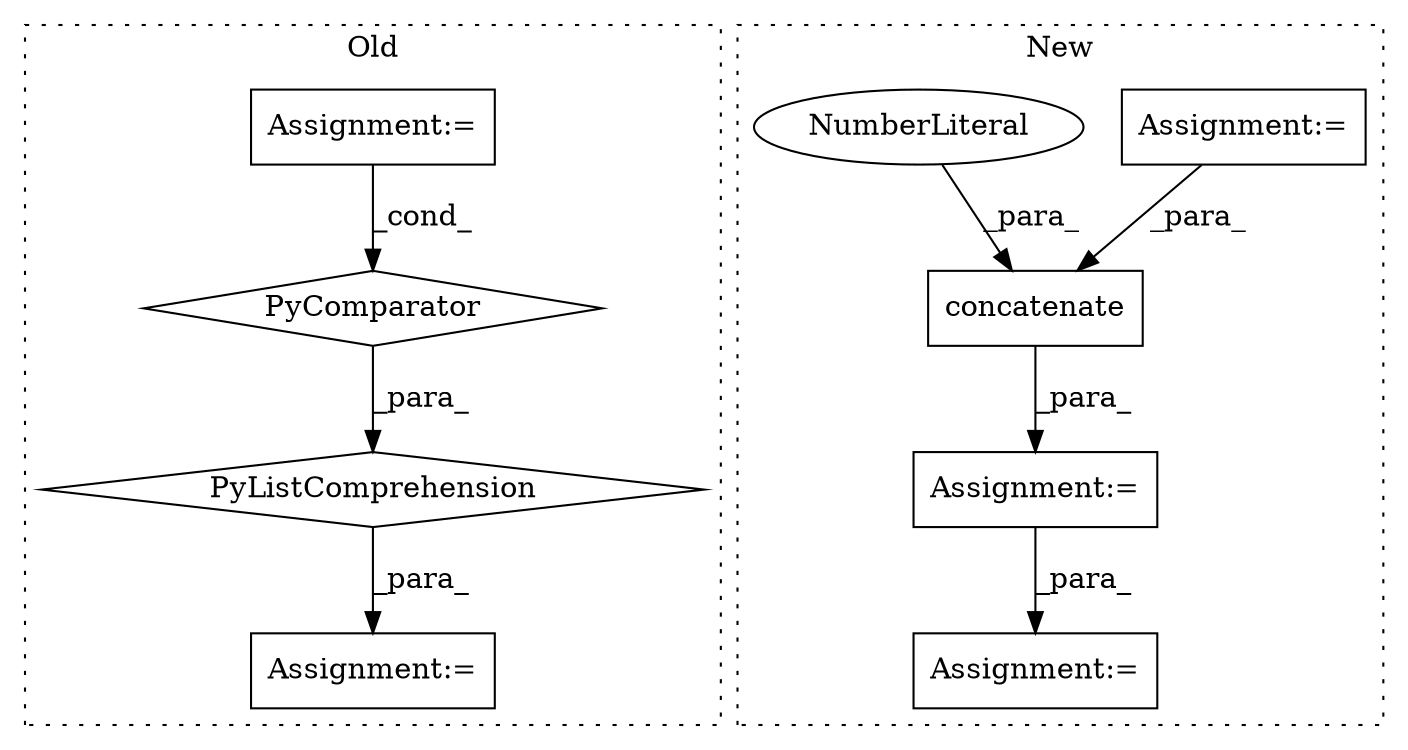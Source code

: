 digraph G {
subgraph cluster0 {
1 [label="PyComparator" a="113" s="23072" l="27" shape="diamond"];
3 [label="Assignment:=" a="7" s="23072" l="27" shape="box"];
4 [label="PyListComprehension" a="109" s="22992" l="115" shape="diamond"];
5 [label="Assignment:=" a="7" s="22980" l="12" shape="box"];
label = "Old";
style="dotted";
}
subgraph cluster1 {
2 [label="concatenate" a="32" s="24637,24744" l="21,1" shape="box"];
6 [label="Assignment:=" a="7" s="24599" l="1" shape="box"];
7 [label="Assignment:=" a="7" s="24630" l="1" shape="box"];
8 [label="NumberLiteral" a="34" s="24743" l="1" shape="ellipse"];
9 [label="Assignment:=" a="7" s="24858" l="1" shape="box"];
label = "New";
style="dotted";
}
1 -> 4 [label="_para_"];
2 -> 7 [label="_para_"];
3 -> 1 [label="_cond_"];
4 -> 5 [label="_para_"];
6 -> 2 [label="_para_"];
7 -> 9 [label="_para_"];
8 -> 2 [label="_para_"];
}